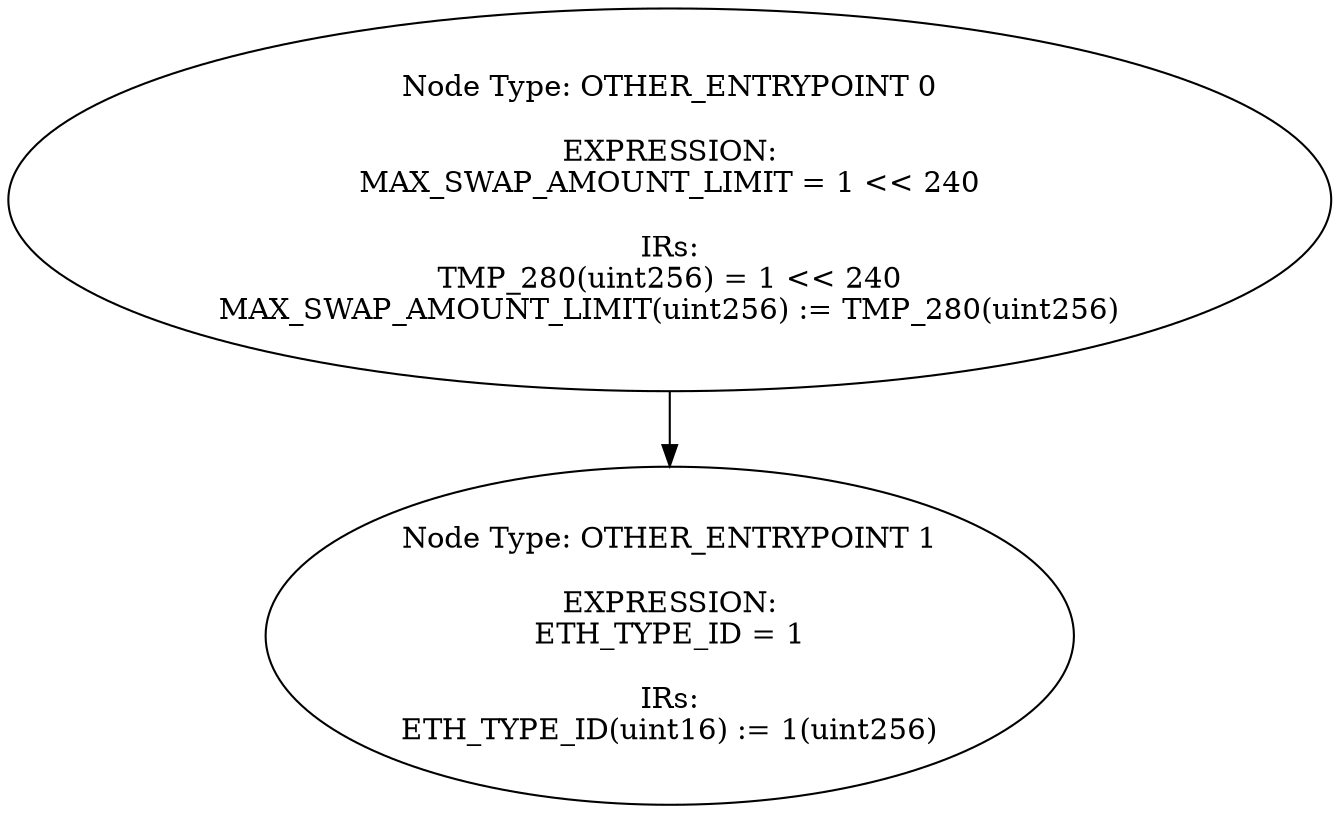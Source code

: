 digraph{
0[label="Node Type: OTHER_ENTRYPOINT 0

EXPRESSION:
MAX_SWAP_AMOUNT_LIMIT = 1 << 240

IRs:
TMP_280(uint256) = 1 << 240
MAX_SWAP_AMOUNT_LIMIT(uint256) := TMP_280(uint256)"];
0->1;
1[label="Node Type: OTHER_ENTRYPOINT 1

EXPRESSION:
ETH_TYPE_ID = 1

IRs:
ETH_TYPE_ID(uint16) := 1(uint256)"];
}
